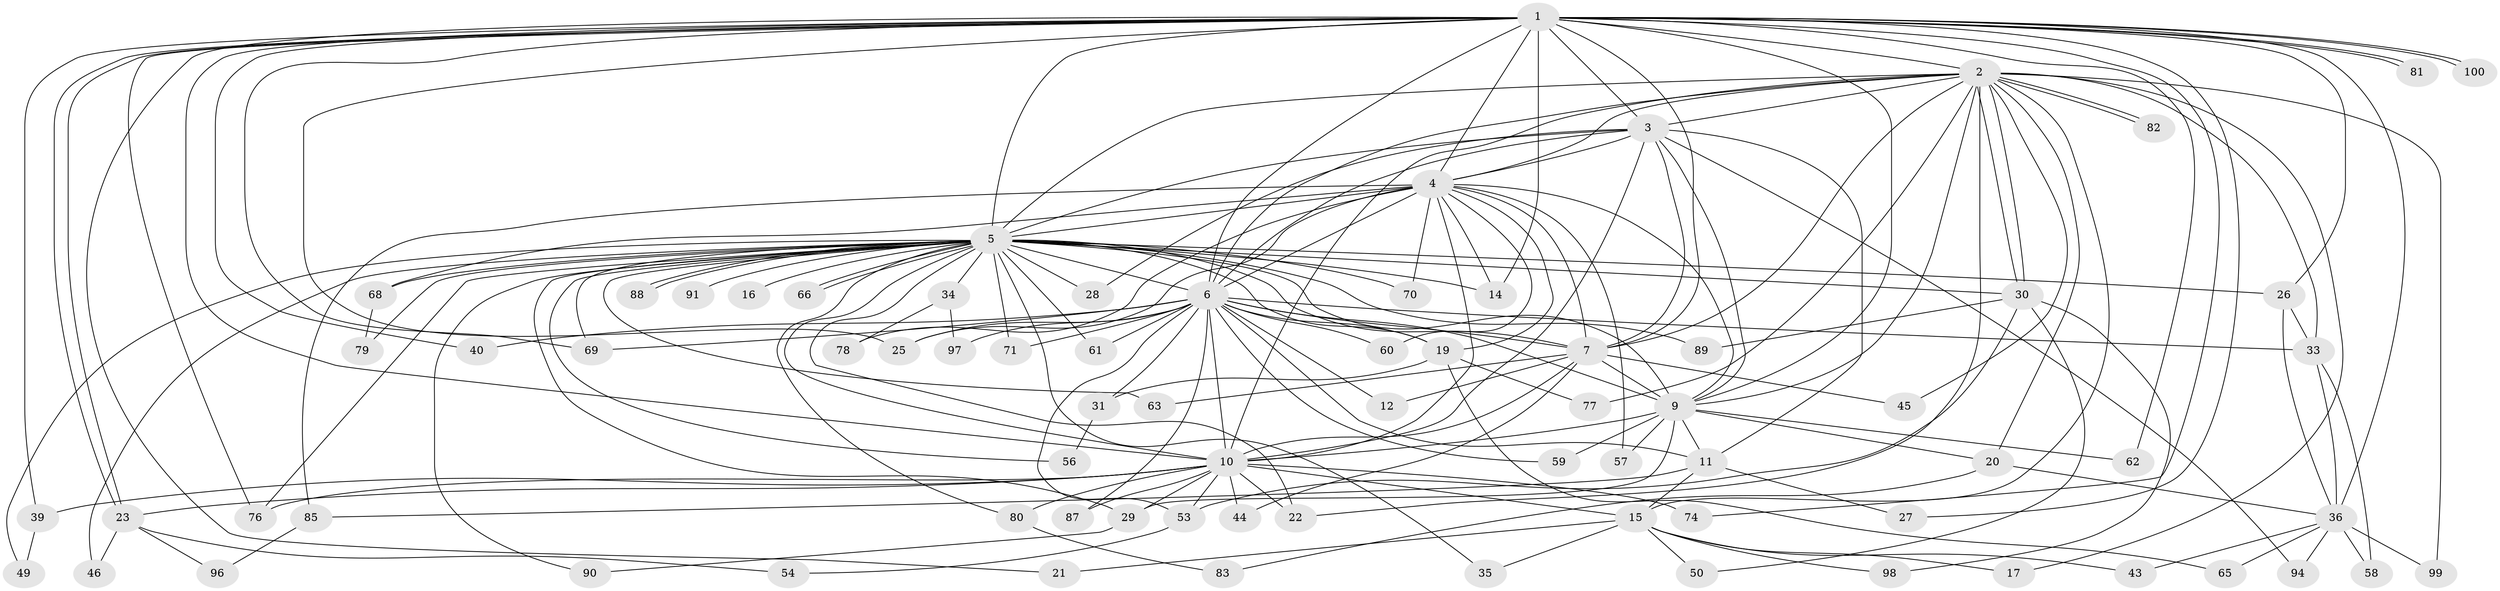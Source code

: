 // original degree distribution, {27: 0.01, 20: 0.01, 12: 0.01, 17: 0.01, 26: 0.02, 22: 0.02, 14: 0.01, 16: 0.01, 4: 0.09, 3: 0.14, 9: 0.01, 2: 0.59, 8: 0.02, 5: 0.04, 7: 0.01}
// Generated by graph-tools (version 1.1) at 2025/11/02/21/25 10:11:07]
// undirected, 76 vertices, 182 edges
graph export_dot {
graph [start="1"]
  node [color=gray90,style=filled];
  1 [super="+84"];
  2 [super="+55"];
  3;
  4 [super="+48"];
  5 [super="+8"];
  6 [super="+18"];
  7 [super="+37"];
  9 [super="+47"];
  10 [super="+51"];
  11 [super="+13"];
  12 [super="+52"];
  14 [super="+64"];
  15 [super="+75"];
  16;
  17;
  19 [super="+24"];
  20;
  21;
  22 [super="+72"];
  23 [super="+41"];
  25;
  26;
  27;
  28;
  29 [super="+67"];
  30 [super="+32"];
  31 [super="+95"];
  33 [super="+42"];
  34 [super="+73"];
  35;
  36 [super="+38"];
  39;
  40;
  43;
  44 [super="+86"];
  45;
  46;
  49;
  50;
  53 [super="+92"];
  54;
  56;
  57;
  58;
  59;
  60;
  61;
  62;
  63;
  65;
  66;
  68;
  69 [super="+93"];
  70;
  71;
  74;
  76;
  77;
  78;
  79;
  80;
  81;
  82;
  83;
  85;
  87;
  88;
  89;
  90;
  91;
  94;
  96;
  97;
  98;
  99;
  100;
  1 -- 2;
  1 -- 3;
  1 -- 4;
  1 -- 5 [weight=2];
  1 -- 6;
  1 -- 7;
  1 -- 9;
  1 -- 10;
  1 -- 14;
  1 -- 21;
  1 -- 23;
  1 -- 23;
  1 -- 25;
  1 -- 26;
  1 -- 27;
  1 -- 36;
  1 -- 39;
  1 -- 40;
  1 -- 62;
  1 -- 69;
  1 -- 74;
  1 -- 81;
  1 -- 81;
  1 -- 100;
  1 -- 100;
  1 -- 76;
  2 -- 3;
  2 -- 4;
  2 -- 5 [weight=2];
  2 -- 6;
  2 -- 7;
  2 -- 9;
  2 -- 10;
  2 -- 17;
  2 -- 20;
  2 -- 30;
  2 -- 30;
  2 -- 45;
  2 -- 77;
  2 -- 82;
  2 -- 82;
  2 -- 99;
  2 -- 33;
  2 -- 15;
  2 -- 22;
  3 -- 4;
  3 -- 5 [weight=2];
  3 -- 6;
  3 -- 7;
  3 -- 9;
  3 -- 10;
  3 -- 11;
  3 -- 28;
  3 -- 94;
  4 -- 5 [weight=2];
  4 -- 6;
  4 -- 7;
  4 -- 9;
  4 -- 10;
  4 -- 19;
  4 -- 60;
  4 -- 68;
  4 -- 70;
  4 -- 78;
  4 -- 85;
  4 -- 25;
  4 -- 57;
  4 -- 14;
  5 -- 6 [weight=2];
  5 -- 7 [weight=3];
  5 -- 9 [weight=2];
  5 -- 10 [weight=2];
  5 -- 14;
  5 -- 16 [weight=2];
  5 -- 26;
  5 -- 34 [weight=3];
  5 -- 56;
  5 -- 63;
  5 -- 66;
  5 -- 66;
  5 -- 68;
  5 -- 88;
  5 -- 88;
  5 -- 89;
  5 -- 90;
  5 -- 70;
  5 -- 71;
  5 -- 76;
  5 -- 79;
  5 -- 80;
  5 -- 22;
  5 -- 91;
  5 -- 28;
  5 -- 29;
  5 -- 35;
  5 -- 46;
  5 -- 49;
  5 -- 61;
  5 -- 19;
  5 -- 30;
  5 -- 69;
  6 -- 7;
  6 -- 9 [weight=2];
  6 -- 10;
  6 -- 12;
  6 -- 19;
  6 -- 25;
  6 -- 33;
  6 -- 40;
  6 -- 59;
  6 -- 60;
  6 -- 71;
  6 -- 97;
  6 -- 31 [weight=2];
  6 -- 69;
  6 -- 87;
  6 -- 61;
  6 -- 11;
  6 -- 53;
  7 -- 9;
  7 -- 10;
  7 -- 12;
  7 -- 44;
  7 -- 45;
  7 -- 63;
  9 -- 10;
  9 -- 11;
  9 -- 20;
  9 -- 29;
  9 -- 57;
  9 -- 59;
  9 -- 62;
  10 -- 15;
  10 -- 22;
  10 -- 39;
  10 -- 44 [weight=2];
  10 -- 53;
  10 -- 74;
  10 -- 76;
  10 -- 80;
  10 -- 87;
  10 -- 23 [weight=2];
  10 -- 29;
  11 -- 85;
  11 -- 27;
  11 -- 15;
  15 -- 17;
  15 -- 21;
  15 -- 35;
  15 -- 43;
  15 -- 50;
  15 -- 98;
  19 -- 65;
  19 -- 77;
  19 -- 31;
  20 -- 83;
  20 -- 36;
  23 -- 46;
  23 -- 96;
  23 -- 54;
  26 -- 33;
  26 -- 36;
  29 -- 90;
  30 -- 50;
  30 -- 53;
  30 -- 89;
  30 -- 98;
  31 -- 56;
  33 -- 58;
  33 -- 36;
  34 -- 78;
  34 -- 97;
  36 -- 43;
  36 -- 58;
  36 -- 94;
  36 -- 99;
  36 -- 65;
  39 -- 49;
  53 -- 54;
  68 -- 79;
  80 -- 83;
  85 -- 96;
}
